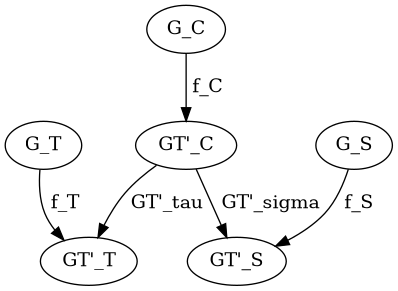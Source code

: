 @startuml
digraph Diagram {
  "GT'_S";
  "GT'_C";
  "GT'_T";
  "G_S"->"GT'_S" [label=" f_S"];
  "G_C"->"GT'_C" [label=" f_C"];
  "G_T"->"GT'_T" [label=" f_T"];
  "GT'_C"->"GT'_S" [label=" GT'_sigma"];
  "GT'_C"->"GT'_T" [label=" GT'_tau"];
}
@enduml
